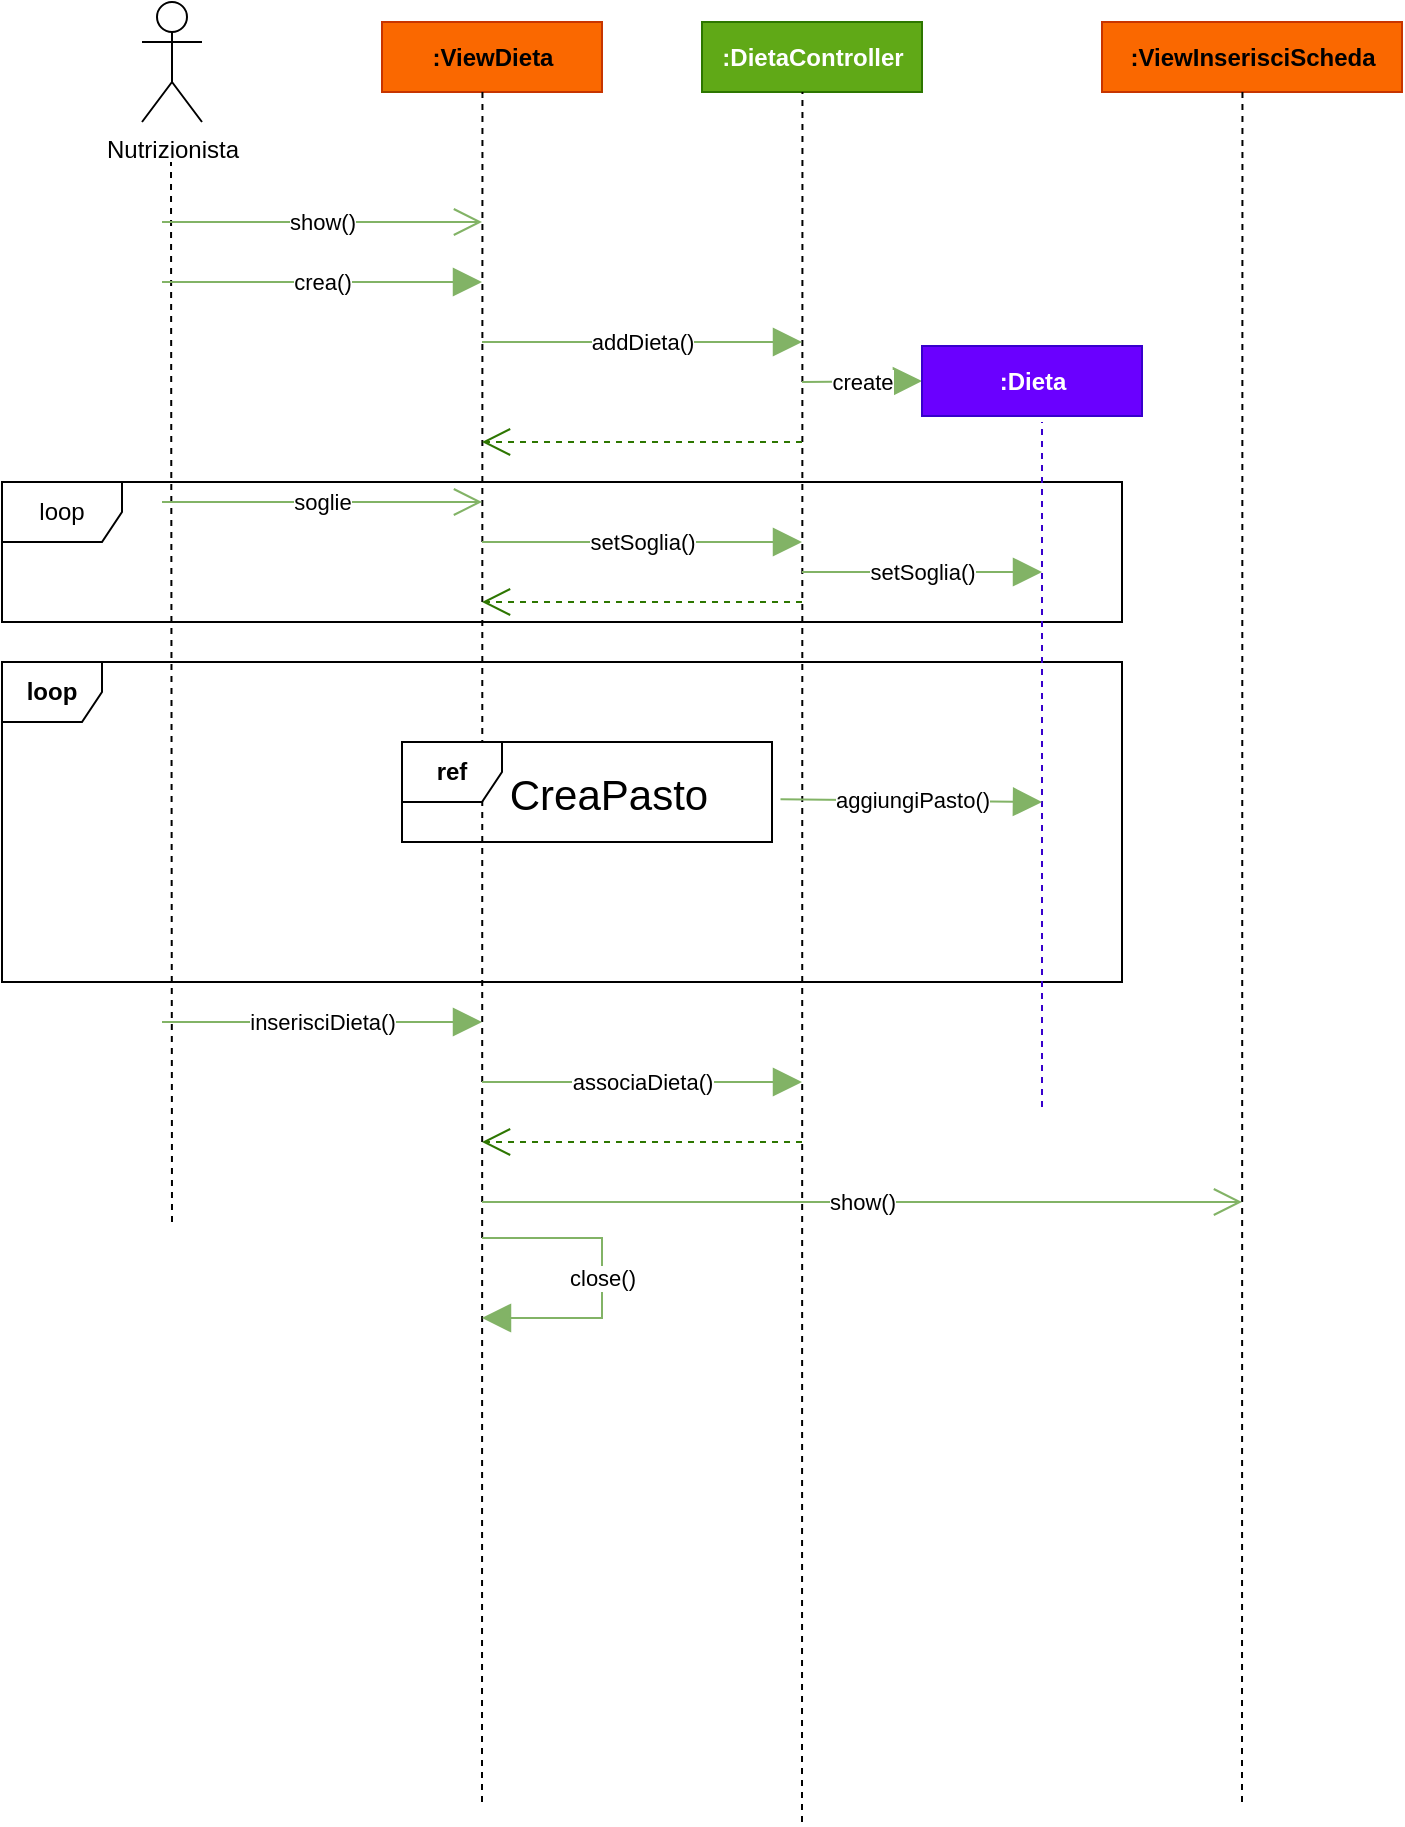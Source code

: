<mxfile version="18.1.1" type="device"><diagram id="nw5ULXrUQ1SiDUT6F8Qa" name="Page-1"><mxGraphModel dx="1462" dy="804" grid="1" gridSize="10" guides="1" tooltips="1" connect="1" arrows="1" fold="1" page="1" pageScale="1" pageWidth="1169" pageHeight="827" math="0" shadow="0"><root><mxCell id="0"/><mxCell id="1" parent="0"/><mxCell id="p5ULcsrQy6wT6xWlHMkQ-46" value="loop" style="shape=umlFrame;whiteSpace=wrap;html=1;" parent="1" vertex="1"><mxGeometry x="40" y="350" width="560" height="70" as="geometry"/></mxCell><mxCell id="p5ULcsrQy6wT6xWlHMkQ-45" value="loop" style="shape=umlFrame;whiteSpace=wrap;html=1;fontStyle=1;width=50;height=30;" parent="1" vertex="1"><mxGeometry x="40" y="440" width="560" height="160" as="geometry"/></mxCell><mxCell id="p5ULcsrQy6wT6xWlHMkQ-1" value="Nutrizionista" style="shape=umlActor;verticalLabelPosition=bottom;verticalAlign=top;html=1;outlineConnect=0;" parent="1" vertex="1"><mxGeometry x="110" y="110" width="30" height="60" as="geometry"/></mxCell><mxCell id="p5ULcsrQy6wT6xWlHMkQ-2" value="" style="endArrow=none;html=1;rounded=0;dashed=1;" parent="1" edge="1"><mxGeometry width="50" height="50" relative="1" as="geometry"><mxPoint x="125" y="720" as="sourcePoint"/><mxPoint x="124.5" y="190" as="targetPoint"/></mxGeometry></mxCell><mxCell id="p5ULcsrQy6wT6xWlHMkQ-3" value="&lt;b&gt;:ViewDieta&lt;/b&gt;" style="html=1;fillColor=#fa6800;fontColor=#000000;strokeColor=#C73500;" parent="1" vertex="1"><mxGeometry x="230" y="120" width="110" height="35" as="geometry"/></mxCell><mxCell id="p5ULcsrQy6wT6xWlHMkQ-4" value="" style="endArrow=none;html=1;rounded=0;dashed=1;" parent="1" edge="1"><mxGeometry width="50" height="50" relative="1" as="geometry"><mxPoint x="280" y="1010" as="sourcePoint"/><mxPoint x="280.23" y="155" as="targetPoint"/></mxGeometry></mxCell><mxCell id="p5ULcsrQy6wT6xWlHMkQ-6" value="show()&lt;span style=&quot;color: rgba(0, 0, 0, 0); font-family: monospace; font-size: 0px; text-align: start; background-color: rgb(248, 249, 250);&quot;&gt;%3CmxGraphModel%3E%3Croot%3E%3CmxCell%20id%3D%220%22%2F%3E%3CmxCell%20id%3D%221%22%20parent%3D%220%22%2F%3E%3CmxCell%20id%3D%222%22%20value%3D%22%26lt%3Bb%26gt%3B%3AViewDieta%26lt%3B%2Fb%26gt%3B%22%20style%3D%22html%3D1%3BfillColor%3D%23fa6800%3BfontColor%3D%23000000%3BstrokeColor%3D%23C73500%3B%22%20vertex%3D%221%22%20parent%3D%221%22%3E%3CmxGeometry%20x%3D%22230%22%20y%3D%22120%22%20width%3D%22110%22%20height%3D%2235%22%20as%3D%22geometry%22%2F%3E%3C%2FmxCell%3E%3CmxCell%20id%3D%223%22%20value%3D%22%22%20style%3D%22endArrow%3Dnone%3Bhtml%3D1%3Brounded%3D0%3Bdashed%3D1%3B%22%20edge%3D%221%22%20parent%3D%221%22%3E%3CmxGeometry%20width%3D%2250%22%20height%3D%2250%22%20relative%3D%221%22%20as%3D%22geometry%22%3E%3CmxPoint%20x%3D%22280%22%20y%3D%221010%22%20as%3D%22sourcePoint%22%2F%3E%3CmxPoint%20x%3D%22280.23%22%20y%3D%22155%22%20as%3D%22targetPoint%22%2F%3E%3C%2FmxGeometry%3E%3C%2FmxCell%3E%3C%2Froot%3E%3C%2FmxGraphModel%3E&lt;/span&gt;" style="endArrow=open;endSize=12;html=1;rounded=0;fillColor=#d5e8d4;gradientColor=#97d077;strokeColor=#82b366;" parent="1" edge="1"><mxGeometry width="160" relative="1" as="geometry"><mxPoint x="120" y="220" as="sourcePoint"/><mxPoint x="280" y="220" as="targetPoint"/></mxGeometry></mxCell><mxCell id="p5ULcsrQy6wT6xWlHMkQ-7" value="crea()" style="endArrow=block;endSize=12;html=1;rounded=0;fillColor=#d5e8d4;gradientColor=#97d077;strokeColor=#82b366;endFill=1;" parent="1" edge="1"><mxGeometry width="160" relative="1" as="geometry"><mxPoint x="120" y="250" as="sourcePoint"/><mxPoint x="280" y="250" as="targetPoint"/></mxGeometry></mxCell><mxCell id="p5ULcsrQy6wT6xWlHMkQ-8" value="&lt;b&gt;:DietaController&lt;/b&gt;" style="html=1;fillColor=#60a917;fontColor=#ffffff;strokeColor=#2D7600;" parent="1" vertex="1"><mxGeometry x="390" y="120" width="110" height="35" as="geometry"/></mxCell><mxCell id="p5ULcsrQy6wT6xWlHMkQ-9" value="" style="endArrow=none;html=1;rounded=0;dashed=1;" parent="1" edge="1"><mxGeometry width="50" height="50" relative="1" as="geometry"><mxPoint x="440" y="1020" as="sourcePoint"/><mxPoint x="440.23" y="155" as="targetPoint"/></mxGeometry></mxCell><mxCell id="p5ULcsrQy6wT6xWlHMkQ-10" value="addDieta()" style="endArrow=block;endSize=12;html=1;rounded=0;fillColor=#d5e8d4;gradientColor=#97d077;strokeColor=#82b366;endFill=1;" parent="1" edge="1"><mxGeometry width="160" relative="1" as="geometry"><mxPoint x="280" y="280" as="sourcePoint"/><mxPoint x="440" y="280" as="targetPoint"/></mxGeometry></mxCell><mxCell id="p5ULcsrQy6wT6xWlHMkQ-11" value="create" style="endArrow=block;endSize=12;html=1;rounded=0;fillColor=#d5e8d4;gradientColor=#97d077;strokeColor=#82b366;entryX=0;entryY=0.5;entryDx=0;entryDy=0;endFill=1;" parent="1" target="p5ULcsrQy6wT6xWlHMkQ-12" edge="1"><mxGeometry width="160" relative="1" as="geometry"><mxPoint x="440" y="300" as="sourcePoint"/><mxPoint x="580" y="270" as="targetPoint"/></mxGeometry></mxCell><mxCell id="p5ULcsrQy6wT6xWlHMkQ-12" value="&lt;b&gt;:Dieta&lt;/b&gt;" style="html=1;fillColor=#6a00ff;fontColor=#ffffff;strokeColor=#3700CC;" parent="1" vertex="1"><mxGeometry x="500" y="282" width="110" height="35" as="geometry"/></mxCell><mxCell id="p5ULcsrQy6wT6xWlHMkQ-13" value="" style="endArrow=open;endFill=1;endSize=12;html=1;rounded=0;fillColor=#60a917;strokeColor=#2D7600;dashed=1;" parent="1" edge="1"><mxGeometry width="160" relative="1" as="geometry"><mxPoint x="440" y="330" as="sourcePoint"/><mxPoint x="280" y="330" as="targetPoint"/></mxGeometry></mxCell><mxCell id="p5ULcsrQy6wT6xWlHMkQ-17" value="setSoglia()" style="endArrow=block;endSize=12;html=1;rounded=0;fillColor=#d5e8d4;gradientColor=#97d077;strokeColor=#82b366;endFill=1;" parent="1" edge="1"><mxGeometry width="160" relative="1" as="geometry"><mxPoint x="280" y="380" as="sourcePoint"/><mxPoint x="440" y="380" as="targetPoint"/></mxGeometry></mxCell><mxCell id="p5ULcsrQy6wT6xWlHMkQ-18" value="" style="endArrow=open;endFill=1;endSize=12;html=1;rounded=0;fillColor=#60a917;strokeColor=#2D7600;dashed=1;" parent="1" edge="1"><mxGeometry width="160" relative="1" as="geometry"><mxPoint x="440" y="410" as="sourcePoint"/><mxPoint x="280" y="410" as="targetPoint"/></mxGeometry></mxCell><mxCell id="p5ULcsrQy6wT6xWlHMkQ-21" value="" style="endArrow=none;html=1;rounded=0;dashed=1;fillColor=#6a00ff;strokeColor=#3700CC;" parent="1" edge="1"><mxGeometry width="50" height="50" relative="1" as="geometry"><mxPoint x="560" y="662.5" as="sourcePoint"/><mxPoint x="560" y="320" as="targetPoint"/></mxGeometry></mxCell><mxCell id="p5ULcsrQy6wT6xWlHMkQ-24" value="setSoglia()" style="endArrow=block;endSize=12;html=1;rounded=0;fillColor=#d5e8d4;gradientColor=#97d077;strokeColor=#82b366;endFill=1;" parent="1" edge="1"><mxGeometry width="160" relative="1" as="geometry"><mxPoint x="440" y="395" as="sourcePoint"/><mxPoint x="560" y="395" as="targetPoint"/></mxGeometry></mxCell><mxCell id="p5ULcsrQy6wT6xWlHMkQ-37" value="soglie" style="endArrow=open;endSize=12;html=1;rounded=0;fillColor=#d5e8d4;gradientColor=#97d077;strokeColor=#82b366;" parent="1" edge="1"><mxGeometry width="160" relative="1" as="geometry"><mxPoint x="120" y="360" as="sourcePoint"/><mxPoint x="280" y="360" as="targetPoint"/></mxGeometry></mxCell><mxCell id="hSTCvI4WCscNC24y69ty-3" value="" style="group" parent="1" vertex="1" connectable="0"><mxGeometry x="240" y="480" width="185" height="50" as="geometry"/></mxCell><mxCell id="hSTCvI4WCscNC24y69ty-1" value="ref" style="shape=umlFrame;whiteSpace=wrap;html=1;fontStyle=1;width=50;height=30;" parent="hSTCvI4WCscNC24y69ty-3" vertex="1"><mxGeometry width="185" height="50" as="geometry"/></mxCell><mxCell id="hSTCvI4WCscNC24y69ty-2" value="&lt;font style=&quot;font-size: 21px;&quot;&gt;CreaPasto&lt;/font&gt;" style="text;html=1;align=center;verticalAlign=middle;resizable=0;points=[];autosize=1;strokeColor=none;fillColor=none;fontSize=9;fontColor=#000000;" parent="hSTCvI4WCscNC24y69ty-3" vertex="1"><mxGeometry x="48" y="16" width="110" height="20" as="geometry"/></mxCell><mxCell id="hSTCvI4WCscNC24y69ty-4" value="&lt;font style=&quot;font-size: 11px;&quot;&gt;aggiungiPasto()&lt;/font&gt;" style="endArrow=block;endFill=1;endSize=12;html=1;rounded=0;fillColor=#60a917;strokeColor=#82B366;exitX=1.023;exitY=0.573;exitDx=0;exitDy=0;exitPerimeter=0;" parent="1" source="hSTCvI4WCscNC24y69ty-1" edge="1"><mxGeometry width="160" relative="1" as="geometry"><mxPoint x="280" y="580" as="sourcePoint"/><mxPoint x="560" y="510" as="targetPoint"/></mxGeometry></mxCell><mxCell id="a48SdGJf0Qa-YZpgiWRs-1" value="&lt;b&gt;:ViewInserisciScheda&lt;/b&gt;" style="html=1;fillColor=#fa6800;fontColor=#000000;strokeColor=#C73500;" vertex="1" parent="1"><mxGeometry x="590" y="120" width="150" height="35" as="geometry"/></mxCell><mxCell id="a48SdGJf0Qa-YZpgiWRs-2" value="" style="endArrow=none;html=1;rounded=0;dashed=1;" edge="1" parent="1"><mxGeometry width="50" height="50" relative="1" as="geometry"><mxPoint x="660" y="1010" as="sourcePoint"/><mxPoint x="660.23" y="155" as="targetPoint"/></mxGeometry></mxCell><mxCell id="a48SdGJf0Qa-YZpgiWRs-3" value="show()&lt;span style=&quot;color: rgba(0, 0, 0, 0); font-family: monospace; font-size: 0px; text-align: start; background-color: rgb(248, 249, 250);&quot;&gt;%3CmxGraphModel%3E%3Croot%3E%3CmxCell%20id%3D%220%22%2F%3E%3CmxCell%20id%3D%221%22%20parent%3D%220%22%2F%3E%3CmxCell%20id%3D%222%22%20value%3D%22%26lt%3Bb%26gt%3B%3AViewDieta%26lt%3B%2Fb%26gt%3B%22%20style%3D%22html%3D1%3BfillColor%3D%23fa6800%3BfontColor%3D%23000000%3BstrokeColor%3D%23C73500%3B%22%20vertex%3D%221%22%20parent%3D%221%22%3E%3CmxGeometry%20x%3D%22230%22%20y%3D%22120%22%20width%3D%22110%22%20height%3D%2235%22%20as%3D%22geometry%22%2F%3E%3C%2FmxCell%3E%3CmxCell%20id%3D%223%22%20value%3D%22%22%20style%3D%22endArrow%3Dnone%3Bhtml%3D1%3Brounded%3D0%3Bdashed%3D1%3B%22%20edge%3D%221%22%20parent%3D%221%22%3E%3CmxGeometry%20width%3D%2250%22%20height%3D%2250%22%20relative%3D%221%22%20as%3D%22geometry%22%3E%3CmxPoint%20x%3D%22280%22%20y%3D%221010%22%20as%3D%22sourcePoint%22%2F%3E%3CmxPoint%20x%3D%22280.23%22%20y%3D%22155%22%20as%3D%22targetPoint%22%2F%3E%3C%2FmxGeometry%3E%3C%2FmxCell%3E%3C%2Froot%3E%3C%2FmxGraphModel%3E&lt;/span&gt;" style="endArrow=open;endSize=12;html=1;rounded=0;fillColor=#d5e8d4;gradientColor=#97d077;strokeColor=#82b366;" edge="1" parent="1"><mxGeometry width="160" relative="1" as="geometry"><mxPoint x="280" y="710" as="sourcePoint"/><mxPoint x="660" y="710" as="targetPoint"/></mxGeometry></mxCell><mxCell id="a48SdGJf0Qa-YZpgiWRs-5" value="inserisciDieta()" style="endArrow=block;endSize=12;html=1;rounded=0;fillColor=#d5e8d4;gradientColor=#97d077;strokeColor=#82b366;endFill=1;" edge="1" parent="1"><mxGeometry width="160" relative="1" as="geometry"><mxPoint x="120" y="620" as="sourcePoint"/><mxPoint x="280" y="620" as="targetPoint"/></mxGeometry></mxCell><mxCell id="a48SdGJf0Qa-YZpgiWRs-6" value="close()" style="endArrow=block;endFill=1;endSize=12;html=1;rounded=0;fillColor=#60a917;strokeColor=#82B366;" edge="1" parent="1"><mxGeometry width="160" relative="1" as="geometry"><mxPoint x="280" y="728" as="sourcePoint"/><mxPoint x="280" y="768" as="targetPoint"/><Array as="points"><mxPoint x="340" y="728"/><mxPoint x="340" y="768"/><mxPoint x="310" y="768"/></Array></mxGeometry></mxCell><mxCell id="a48SdGJf0Qa-YZpgiWRs-7" value="associaDieta()" style="endArrow=block;endSize=12;html=1;rounded=0;fillColor=#d5e8d4;gradientColor=#97d077;strokeColor=#82b366;endFill=1;" edge="1" parent="1"><mxGeometry width="160" relative="1" as="geometry"><mxPoint x="280" y="650" as="sourcePoint"/><mxPoint x="440" y="650" as="targetPoint"/></mxGeometry></mxCell><mxCell id="a48SdGJf0Qa-YZpgiWRs-8" value="" style="endArrow=open;endFill=1;endSize=12;html=1;rounded=0;fillColor=#60a917;strokeColor=#2D7600;dashed=1;" edge="1" parent="1"><mxGeometry width="160" relative="1" as="geometry"><mxPoint x="440" y="680" as="sourcePoint"/><mxPoint x="280" y="680" as="targetPoint"/></mxGeometry></mxCell></root></mxGraphModel></diagram></mxfile>